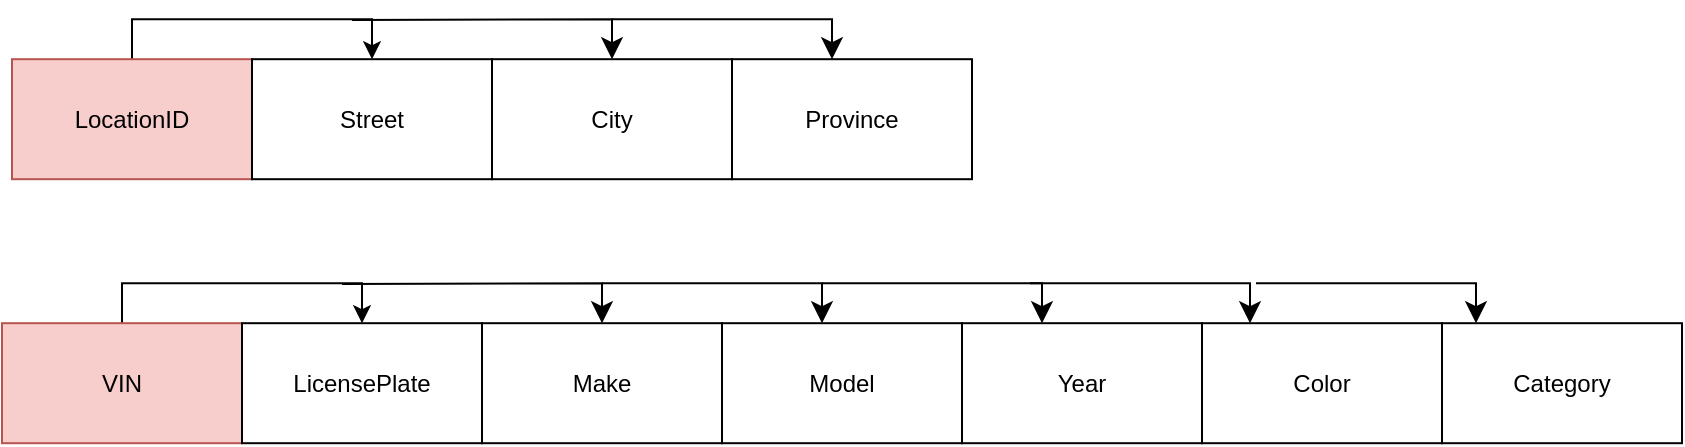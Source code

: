 <mxfile version="24.7.16">
  <diagram id="R2lEEEUBdFMjLlhIrx00" name="Page-1">
    <mxGraphModel dx="2085" dy="1755" grid="1" gridSize="10" guides="1" tooltips="1" connect="1" arrows="1" fold="1" page="1" pageScale="1" pageWidth="850" pageHeight="1100" math="0" shadow="0" extFonts="Permanent Marker^https://fonts.googleapis.com/css?family=Permanent+Marker">
      <root>
        <mxCell id="0" />
        <mxCell id="1" parent="0" />
        <mxCell id="-UgVuSQhJtcVktpD9EnO-6" style="edgeStyle=orthogonalEdgeStyle;rounded=0;orthogonalLoop=1;jettySize=auto;html=1;entryX=0.5;entryY=0;entryDx=0;entryDy=0;" edge="1" parent="1" source="-UgVuSQhJtcVktpD9EnO-2" target="-UgVuSQhJtcVktpD9EnO-3">
          <mxGeometry relative="1" as="geometry" />
        </mxCell>
        <mxCell id="-UgVuSQhJtcVktpD9EnO-2" value="LocationID" style="rounded=0;whiteSpace=wrap;html=1;fillColor=#f8cecc;strokeColor=#b85450;" vertex="1" parent="1">
          <mxGeometry x="-270" y="-25.4" width="120" height="60" as="geometry" />
        </mxCell>
        <mxCell id="-UgVuSQhJtcVktpD9EnO-3" value="Street" style="rounded=0;whiteSpace=wrap;html=1;" vertex="1" parent="1">
          <mxGeometry x="-150" y="-25.4" width="120" height="60" as="geometry" />
        </mxCell>
        <mxCell id="-UgVuSQhJtcVktpD9EnO-4" value="City" style="rounded=0;whiteSpace=wrap;html=1;" vertex="1" parent="1">
          <mxGeometry x="-30" y="-25.4" width="120" height="60" as="geometry" />
        </mxCell>
        <mxCell id="-UgVuSQhJtcVktpD9EnO-5" value="Province" style="rounded=0;whiteSpace=wrap;html=1;" vertex="1" parent="1">
          <mxGeometry x="90" y="-25.4" width="120" height="60" as="geometry" />
        </mxCell>
        <mxCell id="-UgVuSQhJtcVktpD9EnO-7" value="" style="edgeStyle=elbowEdgeStyle;elbow=vertical;endArrow=classic;html=1;curved=0;rounded=0;endSize=8;startSize=8;" edge="1" parent="1">
          <mxGeometry width="50" height="50" relative="1" as="geometry">
            <mxPoint x="-100" y="-45" as="sourcePoint" />
            <mxPoint x="30" y="-25.4" as="targetPoint" />
            <Array as="points">
              <mxPoint x="-20" y="-45.4" />
            </Array>
          </mxGeometry>
        </mxCell>
        <mxCell id="-UgVuSQhJtcVktpD9EnO-8" value="" style="edgeStyle=elbowEdgeStyle;elbow=vertical;endArrow=classic;html=1;curved=0;rounded=0;endSize=8;startSize=8;" edge="1" parent="1">
          <mxGeometry width="50" height="50" relative="1" as="geometry">
            <mxPoint x="30" y="-45.4" as="sourcePoint" />
            <mxPoint x="140" y="-25.4" as="targetPoint" />
            <Array as="points">
              <mxPoint x="90" y="-45.4" />
            </Array>
          </mxGeometry>
        </mxCell>
        <mxCell id="-UgVuSQhJtcVktpD9EnO-9" style="edgeStyle=orthogonalEdgeStyle;rounded=0;orthogonalLoop=1;jettySize=auto;html=1;entryX=0.5;entryY=0;entryDx=0;entryDy=0;" edge="1" parent="1" source="-UgVuSQhJtcVktpD9EnO-10" target="-UgVuSQhJtcVktpD9EnO-11">
          <mxGeometry relative="1" as="geometry" />
        </mxCell>
        <mxCell id="-UgVuSQhJtcVktpD9EnO-10" value="VIN " style="rounded=0;whiteSpace=wrap;html=1;fillColor=#f8cecc;strokeColor=#b85450;" vertex="1" parent="1">
          <mxGeometry x="-275" y="106.6" width="120" height="60" as="geometry" />
        </mxCell>
        <mxCell id="-UgVuSQhJtcVktpD9EnO-11" value="LicensePlate" style="rounded=0;whiteSpace=wrap;html=1;" vertex="1" parent="1">
          <mxGeometry x="-155" y="106.6" width="120" height="60" as="geometry" />
        </mxCell>
        <mxCell id="-UgVuSQhJtcVktpD9EnO-12" value="Make" style="rounded=0;whiteSpace=wrap;html=1;" vertex="1" parent="1">
          <mxGeometry x="-35" y="106.6" width="120" height="60" as="geometry" />
        </mxCell>
        <mxCell id="-UgVuSQhJtcVktpD9EnO-13" value="Model" style="rounded=0;whiteSpace=wrap;html=1;" vertex="1" parent="1">
          <mxGeometry x="85" y="106.6" width="120" height="60" as="geometry" />
        </mxCell>
        <mxCell id="-UgVuSQhJtcVktpD9EnO-14" value="" style="edgeStyle=elbowEdgeStyle;elbow=vertical;endArrow=classic;html=1;curved=0;rounded=0;endSize=8;startSize=8;" edge="1" parent="1">
          <mxGeometry width="50" height="50" relative="1" as="geometry">
            <mxPoint x="-105" y="87" as="sourcePoint" />
            <mxPoint x="25" y="106.6" as="targetPoint" />
            <Array as="points">
              <mxPoint x="-25" y="86.6" />
            </Array>
          </mxGeometry>
        </mxCell>
        <mxCell id="-UgVuSQhJtcVktpD9EnO-15" value="" style="edgeStyle=elbowEdgeStyle;elbow=vertical;endArrow=classic;html=1;curved=0;rounded=0;endSize=8;startSize=8;" edge="1" parent="1">
          <mxGeometry width="50" height="50" relative="1" as="geometry">
            <mxPoint x="25" y="86.6" as="sourcePoint" />
            <mxPoint x="135" y="106.6" as="targetPoint" />
            <Array as="points">
              <mxPoint x="85" y="86.6" />
            </Array>
          </mxGeometry>
        </mxCell>
        <mxCell id="-UgVuSQhJtcVktpD9EnO-16" value="Year" style="rounded=0;whiteSpace=wrap;html=1;" vertex="1" parent="1">
          <mxGeometry x="205" y="106.6" width="120" height="60" as="geometry" />
        </mxCell>
        <mxCell id="-UgVuSQhJtcVktpD9EnO-17" value="" style="edgeStyle=elbowEdgeStyle;elbow=vertical;endArrow=classic;html=1;curved=0;rounded=0;endSize=8;startSize=8;" edge="1" parent="1">
          <mxGeometry width="50" height="50" relative="1" as="geometry">
            <mxPoint x="135" y="86.6" as="sourcePoint" />
            <mxPoint x="245" y="106.6" as="targetPoint" />
            <Array as="points">
              <mxPoint x="195" y="86.6" />
            </Array>
          </mxGeometry>
        </mxCell>
        <mxCell id="-UgVuSQhJtcVktpD9EnO-18" value="Color" style="rounded=0;whiteSpace=wrap;html=1;" vertex="1" parent="1">
          <mxGeometry x="325" y="106.6" width="120" height="60" as="geometry" />
        </mxCell>
        <mxCell id="-UgVuSQhJtcVktpD9EnO-19" value="Category" style="rounded=0;whiteSpace=wrap;html=1;" vertex="1" parent="1">
          <mxGeometry x="445" y="106.6" width="120" height="60" as="geometry" />
        </mxCell>
        <mxCell id="-UgVuSQhJtcVktpD9EnO-20" value="" style="edgeStyle=elbowEdgeStyle;elbow=vertical;endArrow=classic;html=1;curved=0;rounded=0;endSize=8;startSize=8;" edge="1" parent="1">
          <mxGeometry width="50" height="50" relative="1" as="geometry">
            <mxPoint x="239" y="86.6" as="sourcePoint" />
            <mxPoint x="349" y="106.6" as="targetPoint" />
            <Array as="points">
              <mxPoint x="299" y="86.6" />
            </Array>
          </mxGeometry>
        </mxCell>
        <mxCell id="-UgVuSQhJtcVktpD9EnO-21" value="" style="edgeStyle=elbowEdgeStyle;elbow=vertical;endArrow=classic;html=1;curved=0;rounded=0;endSize=8;startSize=8;" edge="1" parent="1">
          <mxGeometry width="50" height="50" relative="1" as="geometry">
            <mxPoint x="352" y="86.6" as="sourcePoint" />
            <mxPoint x="462" y="106.6" as="targetPoint" />
            <Array as="points">
              <mxPoint x="412" y="86.6" />
            </Array>
          </mxGeometry>
        </mxCell>
      </root>
    </mxGraphModel>
  </diagram>
</mxfile>
